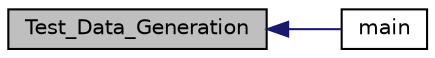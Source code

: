 digraph "Test_Data_Generation"
{
  edge [fontname="Helvetica",fontsize="10",labelfontname="Helvetica",labelfontsize="10"];
  node [fontname="Helvetica",fontsize="10",shape=record];
  rankdir="LR";
  Node28 [label="Test_Data_Generation",height=0.2,width=0.4,color="black", fillcolor="grey75", style="filled", fontcolor="black"];
  Node28 -> Node29 [dir="back",color="midnightblue",fontsize="10",style="solid"];
  Node29 [label="main",height=0.2,width=0.4,color="black", fillcolor="white", style="filled",URL="$_data___generation___unit___test_8cpp.html#a0ddf1224851353fc92bfbff6f499fa97"];
}

